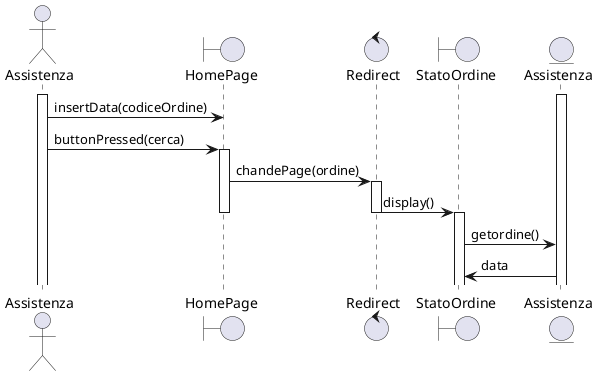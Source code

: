 @startuml

    actor Assistenza
    boundary HomePage
    control Redirect
    boundary StatoOrdine
    entity Assistenza as AssistenzaE


    activate Assistenza 
    activate AssistenzaE
    Assistenza -> HomePage : insertData(codiceOrdine)
    Assistenza -> HomePage : buttonPressed(cerca)
    activate HomePage
    HomePage -> Redirect : chandePage(ordine)
    activate Redirect    
    Redirect -> StatoOrdine : display()
    deactivate HomePage
    deactivate Redirect
    activate StatoOrdine

    StatoOrdine -> AssistenzaE : getordine()
    AssistenzaE -> StatoOrdine : data
@enduml